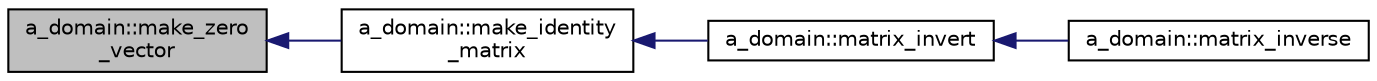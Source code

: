digraph "a_domain::make_zero_vector"
{
  edge [fontname="Helvetica",fontsize="10",labelfontname="Helvetica",labelfontsize="10"];
  node [fontname="Helvetica",fontsize="10",shape=record];
  rankdir="LR";
  Node166 [label="a_domain::make_zero\l_vector",height=0.2,width=0.4,color="black", fillcolor="grey75", style="filled", fontcolor="black"];
  Node166 -> Node167 [dir="back",color="midnightblue",fontsize="10",style="solid",fontname="Helvetica"];
  Node167 [label="a_domain::make_identity\l_matrix",height=0.2,width=0.4,color="black", fillcolor="white", style="filled",URL="$db/dd1/classa__domain.html#ac0b9a2c9b835da684018c60ccb824d3e"];
  Node167 -> Node168 [dir="back",color="midnightblue",fontsize="10",style="solid",fontname="Helvetica"];
  Node168 [label="a_domain::matrix_invert",height=0.2,width=0.4,color="black", fillcolor="white", style="filled",URL="$db/dd1/classa__domain.html#af55f171ad67c2b35e762f1ba51aaa4c4"];
  Node168 -> Node169 [dir="back",color="midnightblue",fontsize="10",style="solid",fontname="Helvetica"];
  Node169 [label="a_domain::matrix_inverse",height=0.2,width=0.4,color="black", fillcolor="white", style="filled",URL="$db/dd1/classa__domain.html#a3746a74f1de058547dd1b55436faada1"];
}
